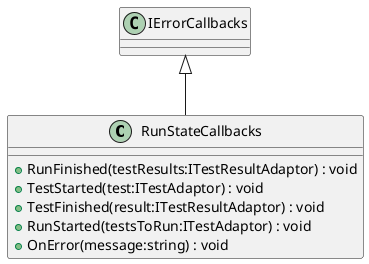 @startuml
class RunStateCallbacks {
    + RunFinished(testResults:ITestResultAdaptor) : void
    + TestStarted(test:ITestAdaptor) : void
    + TestFinished(result:ITestResultAdaptor) : void
    + RunStarted(testsToRun:ITestAdaptor) : void
    + OnError(message:string) : void
}
IErrorCallbacks <|-- RunStateCallbacks
@enduml
